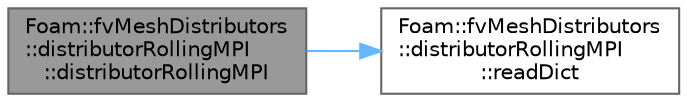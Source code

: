 digraph "Foam::fvMeshDistributors::distributorRollingMPI::distributorRollingMPI"
{
 // LATEX_PDF_SIZE
  bgcolor="transparent";
  edge [fontname=Helvetica,fontsize=10,labelfontname=Helvetica,labelfontsize=10];
  node [fontname=Helvetica,fontsize=10,shape=box,height=0.2,width=0.4];
  rankdir="LR";
  Node1 [id="Node000001",label="Foam::fvMeshDistributors\l::distributorRollingMPI\l::distributorRollingMPI",height=0.2,width=0.4,color="gray40", fillcolor="grey60", style="filled", fontcolor="black",tooltip=" "];
  Node1 -> Node2 [id="edge1_Node000001_Node000002",color="steelblue1",style="solid",tooltip=" "];
  Node2 [id="Node000002",label="Foam::fvMeshDistributors\l::distributorRollingMPI\l::readDict",height=0.2,width=0.4,color="grey40", fillcolor="white", style="filled",URL="$classFoam_1_1fvMeshDistributors_1_1distributorRollingMPI.html#a7cc346fcad527a7e0600b9c337173ec7",tooltip=" "];
}
